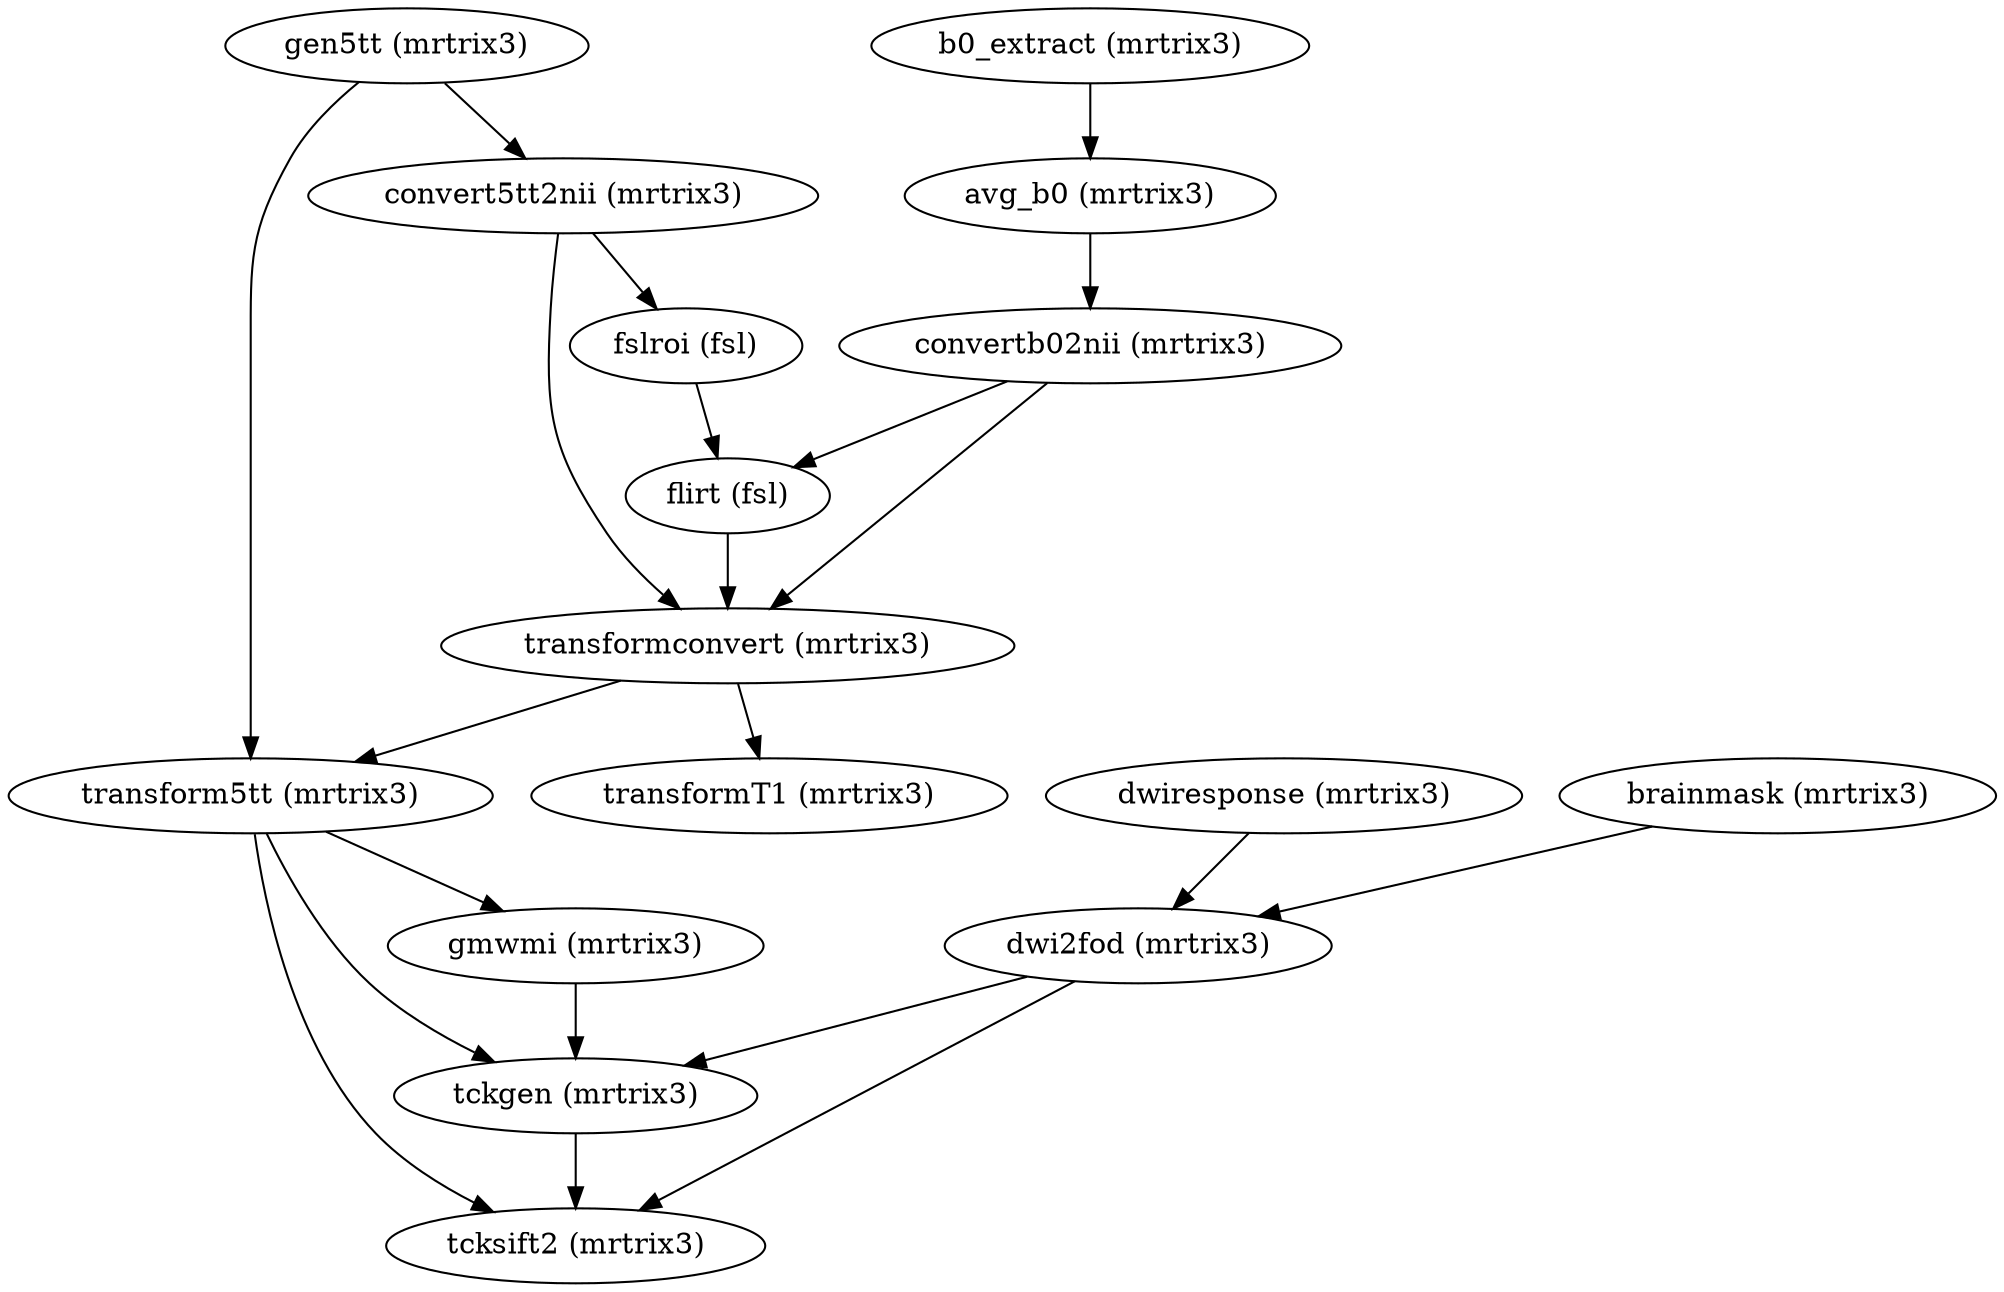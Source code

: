 strict digraph  {
"b0_extract (mrtrix3)";
"avg_b0 (mrtrix3)";
"convertb02nii (mrtrix3)";
"flirt (fsl)";
"transformconvert (mrtrix3)";
"gen5tt (mrtrix3)";
"convert5tt2nii (mrtrix3)";
"transform5tt (mrtrix3)";
"fslroi (fsl)";
"transformT1 (mrtrix3)";
"gmwmi (mrtrix3)";
"tckgen (mrtrix3)";
"tcksift2 (mrtrix3)";
"dwiresponse (mrtrix3)";
"dwi2fod (mrtrix3)";
"brainmask (mrtrix3)";
"b0_extract (mrtrix3)" -> "avg_b0 (mrtrix3)";
"avg_b0 (mrtrix3)" -> "convertb02nii (mrtrix3)";
"convertb02nii (mrtrix3)" -> "flirt (fsl)";
"convertb02nii (mrtrix3)" -> "transformconvert (mrtrix3)";
"flirt (fsl)" -> "transformconvert (mrtrix3)";
"transformconvert (mrtrix3)" -> "transform5tt (mrtrix3)";
"transformconvert (mrtrix3)" -> "transformT1 (mrtrix3)";
"gen5tt (mrtrix3)" -> "convert5tt2nii (mrtrix3)";
"gen5tt (mrtrix3)" -> "transform5tt (mrtrix3)";
"convert5tt2nii (mrtrix3)" -> "fslroi (fsl)";
"convert5tt2nii (mrtrix3)" -> "transformconvert (mrtrix3)";
"transform5tt (mrtrix3)" -> "gmwmi (mrtrix3)";
"transform5tt (mrtrix3)" -> "tckgen (mrtrix3)";
"transform5tt (mrtrix3)" -> "tcksift2 (mrtrix3)";
"fslroi (fsl)" -> "flirt (fsl)";
"gmwmi (mrtrix3)" -> "tckgen (mrtrix3)";
"tckgen (mrtrix3)" -> "tcksift2 (mrtrix3)";
"dwiresponse (mrtrix3)" -> "dwi2fod (mrtrix3)";
"dwi2fod (mrtrix3)" -> "tckgen (mrtrix3)";
"dwi2fod (mrtrix3)" -> "tcksift2 (mrtrix3)";
"brainmask (mrtrix3)" -> "dwi2fod (mrtrix3)";
}
